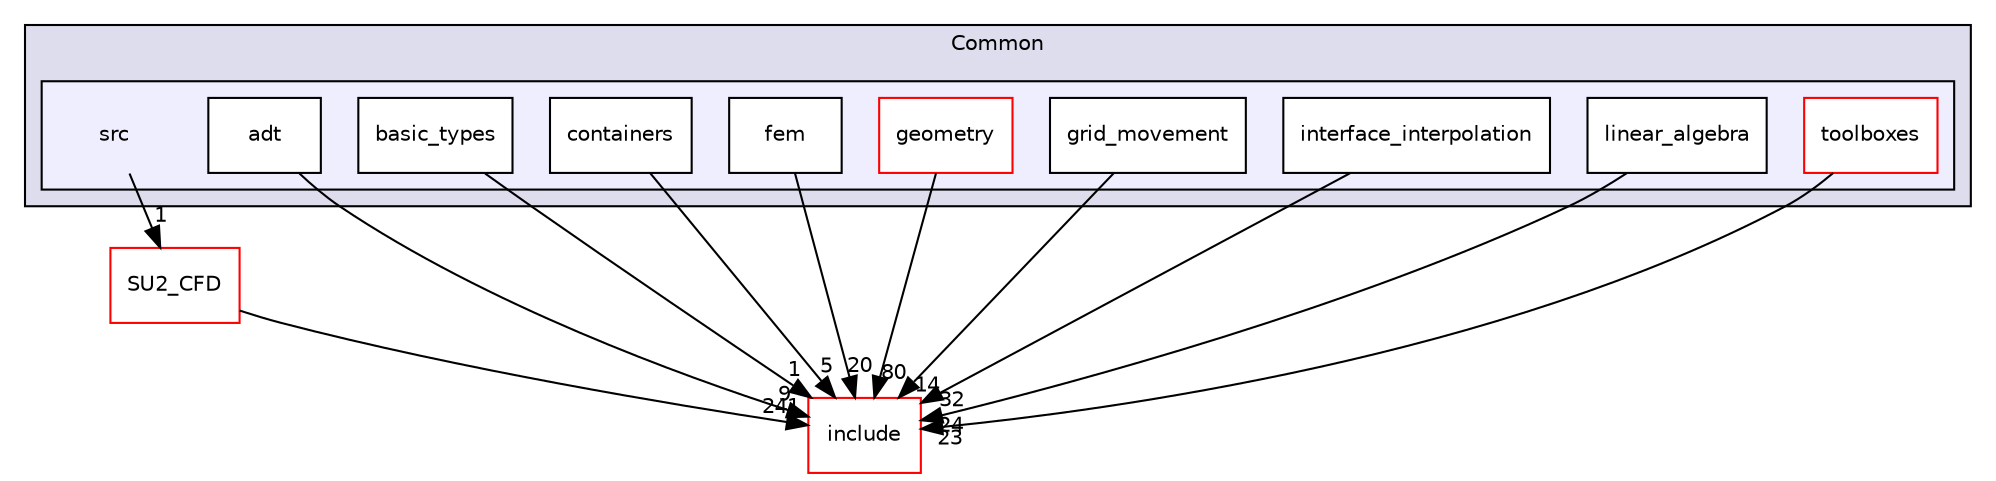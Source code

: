 digraph "Common/src" {
  compound=true
  node [ fontsize="10", fontname="Helvetica"];
  edge [ labelfontsize="10", labelfontname="Helvetica"];
  subgraph clusterdir_4ab6b4cc6a7edbff49100e9123df213f {
    graph [ bgcolor="#ddddee", pencolor="black", label="Common" fontname="Helvetica", fontsize="10", URL="dir_4ab6b4cc6a7edbff49100e9123df213f.html"]
  subgraph clusterdir_3752367cbca4c9b58dde90984de9bccc {
    graph [ bgcolor="#eeeeff", pencolor="black", label="" URL="dir_3752367cbca4c9b58dde90984de9bccc.html"];
    dir_3752367cbca4c9b58dde90984de9bccc [shape=plaintext label="src"];
    dir_f94f376e93f9a3da7d6eacae2c970a5a [shape=box label="adt" color="black" fillcolor="white" style="filled" URL="dir_f94f376e93f9a3da7d6eacae2c970a5a.html"];
    dir_37716c42f9e2c1f811f46fcf44da0430 [shape=box label="basic_types" color="black" fillcolor="white" style="filled" URL="dir_37716c42f9e2c1f811f46fcf44da0430.html"];
    dir_2e3e983a700ed6f94c5e7c88abe794d6 [shape=box label="containers" color="black" fillcolor="white" style="filled" URL="dir_2e3e983a700ed6f94c5e7c88abe794d6.html"];
    dir_9f08a8a09299a573c464b0bdc2b4cdc6 [shape=box label="fem" color="black" fillcolor="white" style="filled" URL="dir_9f08a8a09299a573c464b0bdc2b4cdc6.html"];
    dir_97bb17c0245c58f47f6073f38444f0fc [shape=box label="geometry" color="red" fillcolor="white" style="filled" URL="dir_97bb17c0245c58f47f6073f38444f0fc.html"];
    dir_24d39c22649b9fb42807ece92fab917f [shape=box label="grid_movement" color="black" fillcolor="white" style="filled" URL="dir_24d39c22649b9fb42807ece92fab917f.html"];
    dir_a5519d8c2c7c74c13e8c2103442d91c7 [shape=box label="interface_interpolation" color="black" fillcolor="white" style="filled" URL="dir_a5519d8c2c7c74c13e8c2103442d91c7.html"];
    dir_39fbd36764025d3bfa71155694b009a6 [shape=box label="linear_algebra" color="black" fillcolor="white" style="filled" URL="dir_39fbd36764025d3bfa71155694b009a6.html"];
    dir_13bc7e962b412d68890c2d3a34e8ccf7 [shape=box label="toolboxes" color="red" fillcolor="white" style="filled" URL="dir_13bc7e962b412d68890c2d3a34e8ccf7.html"];
  }
  }
  dir_6f9fd837e39f246a8f0c94f670ad0309 [shape=box label="SU2_CFD" fillcolor="white" style="filled" color="red" URL="dir_6f9fd837e39f246a8f0c94f670ad0309.html"];
  dir_92cb2900980f09bf257878861626e98f [shape=box label="include" fillcolor="white" style="filled" color="red" URL="dir_92cb2900980f09bf257878861626e98f.html"];
  dir_13bc7e962b412d68890c2d3a34e8ccf7->dir_92cb2900980f09bf257878861626e98f [headlabel="23", labeldistance=1.5 headhref="dir_000030_000001.html"];
  dir_39fbd36764025d3bfa71155694b009a6->dir_92cb2900980f09bf257878861626e98f [headlabel="24", labeldistance=1.5 headhref="dir_000029_000001.html"];
  dir_2e3e983a700ed6f94c5e7c88abe794d6->dir_92cb2900980f09bf257878861626e98f [headlabel="5", labeldistance=1.5 headhref="dir_000020_000001.html"];
  dir_a5519d8c2c7c74c13e8c2103442d91c7->dir_92cb2900980f09bf257878861626e98f [headlabel="32", labeldistance=1.5 headhref="dir_000028_000001.html"];
  dir_37716c42f9e2c1f811f46fcf44da0430->dir_92cb2900980f09bf257878861626e98f [headlabel="1", labeldistance=1.5 headhref="dir_000019_000001.html"];
  dir_97bb17c0245c58f47f6073f38444f0fc->dir_92cb2900980f09bf257878861626e98f [headlabel="80", labeldistance=1.5 headhref="dir_000022_000001.html"];
  dir_6f9fd837e39f246a8f0c94f670ad0309->dir_92cb2900980f09bf257878861626e98f [headlabel="241", labeldistance=1.5 headhref="dir_000033_000001.html"];
  dir_24d39c22649b9fb42807ece92fab917f->dir_92cb2900980f09bf257878861626e98f [headlabel="14", labeldistance=1.5 headhref="dir_000027_000001.html"];
  dir_9f08a8a09299a573c464b0bdc2b4cdc6->dir_92cb2900980f09bf257878861626e98f [headlabel="20", labeldistance=1.5 headhref="dir_000021_000001.html"];
  dir_3752367cbca4c9b58dde90984de9bccc->dir_6f9fd837e39f246a8f0c94f670ad0309 [headlabel="1", labeldistance=1.5 headhref="dir_000017_000033.html"];
  dir_f94f376e93f9a3da7d6eacae2c970a5a->dir_92cb2900980f09bf257878861626e98f [headlabel="9", labeldistance=1.5 headhref="dir_000018_000001.html"];
}
